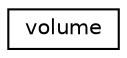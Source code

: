 digraph "Graphical Class Hierarchy"
{
  edge [fontname="Helvetica",fontsize="10",labelfontname="Helvetica",labelfontsize="10"];
  node [fontname="Helvetica",fontsize="10",shape=record];
  rankdir="LR";
  Node0 [label="volume",height=0.2,width=0.4,color="black", fillcolor="white", style="filled",URL="$classvolume.html"];
}

